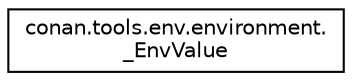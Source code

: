 digraph "Graphical Class Hierarchy"
{
 // LATEX_PDF_SIZE
  edge [fontname="Helvetica",fontsize="10",labelfontname="Helvetica",labelfontsize="10"];
  node [fontname="Helvetica",fontsize="10",shape=record];
  rankdir="LR";
  Node0 [label="conan.tools.env.environment.\l_EnvValue",height=0.2,width=0.4,color="black", fillcolor="white", style="filled",URL="$classconan_1_1tools_1_1env_1_1environment_1_1__EnvValue.html",tooltip=" "];
}
